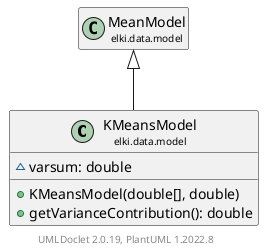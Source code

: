 @startuml
    remove .*\.(Instance|Par|Parameterizer|Factory)$
    set namespaceSeparator none
    hide empty fields
    hide empty methods

    class "<size:14>KMeansModel\n<size:10>elki.data.model" as elki.data.model.KMeansModel [[KMeansModel.html]] {
        ~varsum: double
        +KMeansModel(double[], double)
        +getVarianceContribution(): double
    }

    class "<size:14>MeanModel\n<size:10>elki.data.model" as elki.data.model.MeanModel [[MeanModel.html]]

    elki.data.model.MeanModel <|-- elki.data.model.KMeansModel

    center footer UMLDoclet 2.0.19, PlantUML 1.2022.8
@enduml
